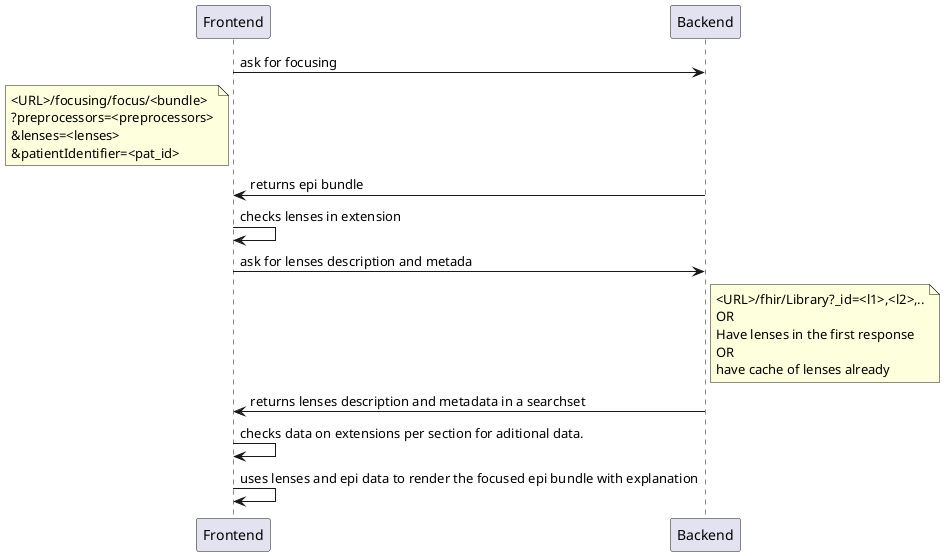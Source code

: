 @startuml

participant Frontend as fe
participant Backend as be

fe -> be: ask for focusing
note left of fe
<URL>/focusing/focus/<bundle>
?preprocessors=<preprocessors>
&lenses=<lenses>
&patientIdentifier=<pat_id>
end note

be -> fe: returns epi bundle

fe -> fe: checks lenses in extension
fe -> be: ask for lenses description and metada
note right of be
<URL>/fhir/Library?_id=<l1>,<l2>,..
OR 
Have lenses in the first response
OR
have cache of lenses already
end note
be -> fe: returns lenses description and metadata in a searchset
fe -> fe: checks data on extensions per section for aditional data.


fe -> fe: uses lenses and epi data to render the focused epi bundle with explanation


@enduml